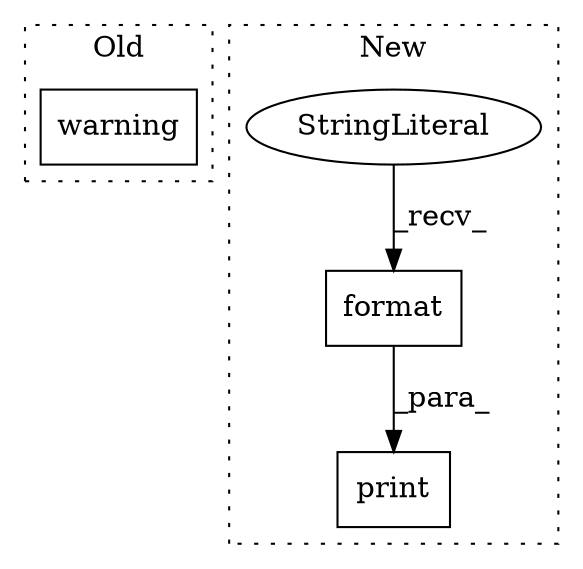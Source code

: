 digraph G {
subgraph cluster0 {
1 [label="warning" a="32" s="9530,9594" l="17,2" shape="box"];
label = "Old";
style="dotted";
}
subgraph cluster1 {
2 [label="print" a="32" s="11943,11973" l="6,1" shape="box"];
3 [label="format" a="32" s="11963,11972" l="7,1" shape="box"];
4 [label="StringLiteral" a="45" s="11949" l="13" shape="ellipse"];
label = "New";
style="dotted";
}
3 -> 2 [label="_para_"];
4 -> 3 [label="_recv_"];
}